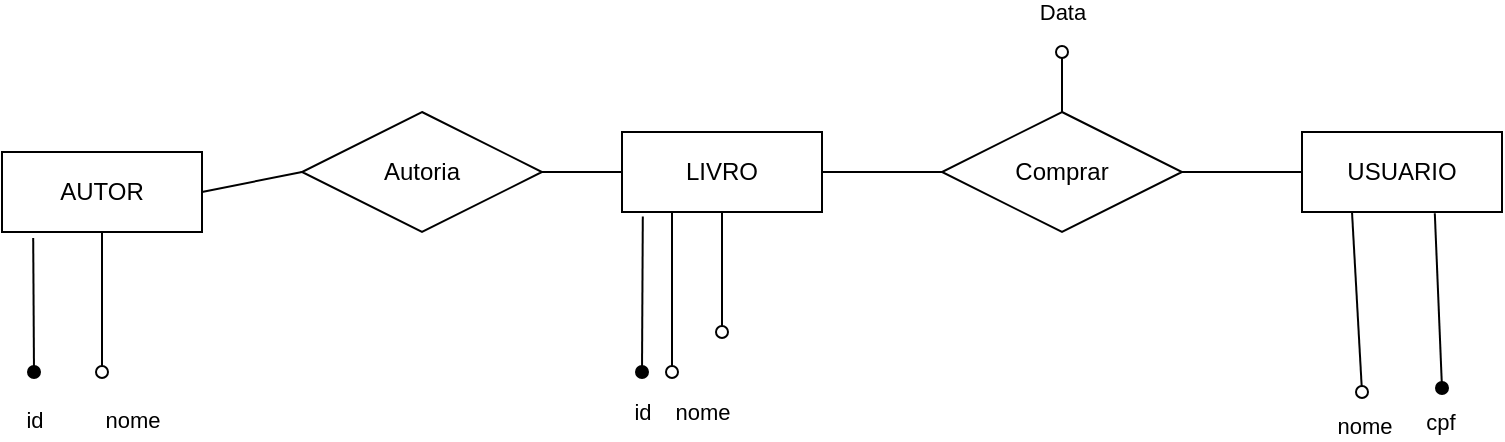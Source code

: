 <mxfile version="24.4.0" type="github">
  <diagram name="Página-1" id="9F6LY2YsvlTQgvHYUG6k">
    <mxGraphModel dx="875" dy="464" grid="1" gridSize="10" guides="1" tooltips="1" connect="1" arrows="1" fold="1" page="1" pageScale="1" pageWidth="4681" pageHeight="3300" math="0" shadow="0">
      <root>
        <mxCell id="0" />
        <mxCell id="1" parent="0" />
        <mxCell id="LYSwqqeutZOUgQyVwtXk-1" value="LIVRO" style="whiteSpace=wrap;html=1;align=center;" vertex="1" parent="1">
          <mxGeometry x="530" y="150" width="100" height="40" as="geometry" />
        </mxCell>
        <mxCell id="LYSwqqeutZOUgQyVwtXk-2" value="USUARIO" style="whiteSpace=wrap;html=1;align=center;" vertex="1" parent="1">
          <mxGeometry x="870" y="150" width="100" height="40" as="geometry" />
        </mxCell>
        <mxCell id="LYSwqqeutZOUgQyVwtXk-3" value="" style="endArrow=oval;html=1;rounded=0;exitX=0.104;exitY=1.055;exitDx=0;exitDy=0;exitPerimeter=0;endFill=1;" edge="1" parent="1" source="LYSwqqeutZOUgQyVwtXk-1">
          <mxGeometry relative="1" as="geometry">
            <mxPoint x="560" y="300" as="sourcePoint" />
            <mxPoint x="540" y="270" as="targetPoint" />
          </mxGeometry>
        </mxCell>
        <mxCell id="LYSwqqeutZOUgQyVwtXk-6" value="id" style="edgeLabel;html=1;align=center;verticalAlign=middle;resizable=0;points=[];" vertex="1" connectable="0" parent="LYSwqqeutZOUgQyVwtXk-3">
          <mxGeometry x="0.306" relative="1" as="geometry">
            <mxPoint y="47" as="offset" />
          </mxGeometry>
        </mxCell>
        <mxCell id="LYSwqqeutZOUgQyVwtXk-4" value="" style="endArrow=oval;html=1;rounded=0;exitX=0.25;exitY=1;exitDx=0;exitDy=0;endFill=0;" edge="1" parent="1" source="LYSwqqeutZOUgQyVwtXk-1">
          <mxGeometry relative="1" as="geometry">
            <mxPoint x="550" y="190" as="sourcePoint" />
            <mxPoint x="555" y="270" as="targetPoint" />
          </mxGeometry>
        </mxCell>
        <mxCell id="LYSwqqeutZOUgQyVwtXk-13" value="nome" style="edgeLabel;html=1;align=center;verticalAlign=middle;resizable=0;points=[];" vertex="1" connectable="0" parent="LYSwqqeutZOUgQyVwtXk-4">
          <mxGeometry x="0.35" y="-1" relative="1" as="geometry">
            <mxPoint x="16" y="46" as="offset" />
          </mxGeometry>
        </mxCell>
        <mxCell id="LYSwqqeutZOUgQyVwtXk-5" value="" style="endArrow=oval;html=1;rounded=0;exitX=0.5;exitY=1;exitDx=0;exitDy=0;endFill=0;" edge="1" parent="1" source="LYSwqqeutZOUgQyVwtXk-1">
          <mxGeometry relative="1" as="geometry">
            <mxPoint x="560" y="212" as="sourcePoint" />
            <mxPoint x="580" y="250" as="targetPoint" />
          </mxGeometry>
        </mxCell>
        <mxCell id="LYSwqqeutZOUgQyVwtXk-10" value="Comprar" style="shape=rhombus;perimeter=rhombusPerimeter;whiteSpace=wrap;html=1;align=center;" vertex="1" parent="1">
          <mxGeometry x="690" y="140" width="120" height="60" as="geometry" />
        </mxCell>
        <mxCell id="LYSwqqeutZOUgQyVwtXk-11" value="" style="endArrow=none;html=1;rounded=0;exitX=1;exitY=0.5;exitDx=0;exitDy=0;entryX=0;entryY=0.5;entryDx=0;entryDy=0;" edge="1" parent="1" source="LYSwqqeutZOUgQyVwtXk-10" target="LYSwqqeutZOUgQyVwtXk-2">
          <mxGeometry relative="1" as="geometry">
            <mxPoint x="730" y="320" as="sourcePoint" />
            <mxPoint x="890" y="320" as="targetPoint" />
          </mxGeometry>
        </mxCell>
        <mxCell id="LYSwqqeutZOUgQyVwtXk-12" value="" style="endArrow=none;html=1;rounded=0;exitX=1;exitY=0.5;exitDx=0;exitDy=0;entryX=0;entryY=0.5;entryDx=0;entryDy=0;" edge="1" parent="1" source="LYSwqqeutZOUgQyVwtXk-1" target="LYSwqqeutZOUgQyVwtXk-10">
          <mxGeometry relative="1" as="geometry">
            <mxPoint x="820" y="180" as="sourcePoint" />
            <mxPoint x="880" y="180" as="targetPoint" />
          </mxGeometry>
        </mxCell>
        <mxCell id="LYSwqqeutZOUgQyVwtXk-14" value="AUTOR" style="whiteSpace=wrap;html=1;align=center;" vertex="1" parent="1">
          <mxGeometry x="220" y="160" width="100" height="40" as="geometry" />
        </mxCell>
        <mxCell id="LYSwqqeutZOUgQyVwtXk-15" value="" style="endArrow=oval;html=1;rounded=0;exitX=0.156;exitY=1.075;exitDx=0;exitDy=0;exitPerimeter=0;endFill=1;" edge="1" parent="1" source="LYSwqqeutZOUgQyVwtXk-14">
          <mxGeometry relative="1" as="geometry">
            <mxPoint x="490" y="202" as="sourcePoint" />
            <mxPoint x="236" y="270" as="targetPoint" />
          </mxGeometry>
        </mxCell>
        <mxCell id="LYSwqqeutZOUgQyVwtXk-16" value="id" style="edgeLabel;html=1;align=center;verticalAlign=middle;resizable=0;points=[];" vertex="1" connectable="0" parent="LYSwqqeutZOUgQyVwtXk-15">
          <mxGeometry x="0.306" relative="1" as="geometry">
            <mxPoint y="47" as="offset" />
          </mxGeometry>
        </mxCell>
        <mxCell id="LYSwqqeutZOUgQyVwtXk-17" value="" style="endArrow=oval;html=1;rounded=0;exitX=0.5;exitY=1;exitDx=0;exitDy=0;endFill=0;" edge="1" parent="1" source="LYSwqqeutZOUgQyVwtXk-14">
          <mxGeometry relative="1" as="geometry">
            <mxPoint x="505" y="200" as="sourcePoint" />
            <mxPoint x="270" y="270" as="targetPoint" />
          </mxGeometry>
        </mxCell>
        <mxCell id="LYSwqqeutZOUgQyVwtXk-18" value="nome" style="edgeLabel;html=1;align=center;verticalAlign=middle;resizable=0;points=[];" vertex="1" connectable="0" parent="LYSwqqeutZOUgQyVwtXk-17">
          <mxGeometry x="0.35" y="-1" relative="1" as="geometry">
            <mxPoint x="16" y="46" as="offset" />
          </mxGeometry>
        </mxCell>
        <mxCell id="LYSwqqeutZOUgQyVwtXk-19" value="Autoria" style="shape=rhombus;perimeter=rhombusPerimeter;whiteSpace=wrap;html=1;align=center;" vertex="1" parent="1">
          <mxGeometry x="370" y="140" width="120" height="60" as="geometry" />
        </mxCell>
        <mxCell id="LYSwqqeutZOUgQyVwtXk-20" value="" style="endArrow=none;html=1;rounded=0;exitX=1;exitY=0.5;exitDx=0;exitDy=0;entryX=0;entryY=0.5;entryDx=0;entryDy=0;" edge="1" parent="1" source="LYSwqqeutZOUgQyVwtXk-14" target="LYSwqqeutZOUgQyVwtXk-19">
          <mxGeometry relative="1" as="geometry">
            <mxPoint x="400" y="230" as="sourcePoint" />
            <mxPoint x="620" y="290" as="targetPoint" />
          </mxGeometry>
        </mxCell>
        <mxCell id="LYSwqqeutZOUgQyVwtXk-21" value="" style="endArrow=none;html=1;rounded=0;exitX=1;exitY=0.5;exitDx=0;exitDy=0;entryX=0;entryY=0.5;entryDx=0;entryDy=0;" edge="1" parent="1" source="LYSwqqeutZOUgQyVwtXk-19" target="LYSwqqeutZOUgQyVwtXk-1">
          <mxGeometry relative="1" as="geometry">
            <mxPoint x="330" y="190" as="sourcePoint" />
            <mxPoint x="380" y="180" as="targetPoint" />
          </mxGeometry>
        </mxCell>
        <mxCell id="LYSwqqeutZOUgQyVwtXk-23" value="" style="endArrow=oval;html=1;rounded=0;exitX=0.5;exitY=0;exitDx=0;exitDy=0;endFill=0;" edge="1" parent="1" source="LYSwqqeutZOUgQyVwtXk-10">
          <mxGeometry relative="1" as="geometry">
            <mxPoint x="770" y="80" as="sourcePoint" />
            <mxPoint x="750" y="110" as="targetPoint" />
          </mxGeometry>
        </mxCell>
        <mxCell id="LYSwqqeutZOUgQyVwtXk-24" value="Data" style="edgeLabel;html=1;align=center;verticalAlign=middle;resizable=0;points=[];" vertex="1" connectable="0" parent="LYSwqqeutZOUgQyVwtXk-23">
          <mxGeometry x="-0.4" y="-3" relative="1" as="geometry">
            <mxPoint x="-3" y="-41" as="offset" />
          </mxGeometry>
        </mxCell>
        <mxCell id="LYSwqqeutZOUgQyVwtXk-25" value="" style="endArrow=oval;html=1;rounded=0;exitX=0.25;exitY=1;exitDx=0;exitDy=0;endFill=0;" edge="1" parent="1" source="LYSwqqeutZOUgQyVwtXk-2">
          <mxGeometry relative="1" as="geometry">
            <mxPoint x="900" y="200" as="sourcePoint" />
            <mxPoint x="900" y="280" as="targetPoint" />
          </mxGeometry>
        </mxCell>
        <mxCell id="LYSwqqeutZOUgQyVwtXk-26" value="nome" style="edgeLabel;html=1;align=center;verticalAlign=middle;resizable=0;points=[];" vertex="1" connectable="0" parent="LYSwqqeutZOUgQyVwtXk-25">
          <mxGeometry x="0.35" y="-1" relative="1" as="geometry">
            <mxPoint x="3" y="46" as="offset" />
          </mxGeometry>
        </mxCell>
        <mxCell id="LYSwqqeutZOUgQyVwtXk-27" value="" style="endArrow=oval;html=1;rounded=0;exitX=0.664;exitY=1.015;exitDx=0;exitDy=0;exitPerimeter=0;endFill=1;" edge="1" parent="1" source="LYSwqqeutZOUgQyVwtXk-2">
          <mxGeometry relative="1" as="geometry">
            <mxPoint x="940" y="200" as="sourcePoint" />
            <mxPoint x="940" y="278" as="targetPoint" />
          </mxGeometry>
        </mxCell>
        <mxCell id="LYSwqqeutZOUgQyVwtXk-28" value="cpf" style="edgeLabel;html=1;align=center;verticalAlign=middle;resizable=0;points=[];" vertex="1" connectable="0" parent="LYSwqqeutZOUgQyVwtXk-27">
          <mxGeometry x="0.306" relative="1" as="geometry">
            <mxPoint y="47" as="offset" />
          </mxGeometry>
        </mxCell>
      </root>
    </mxGraphModel>
  </diagram>
</mxfile>
